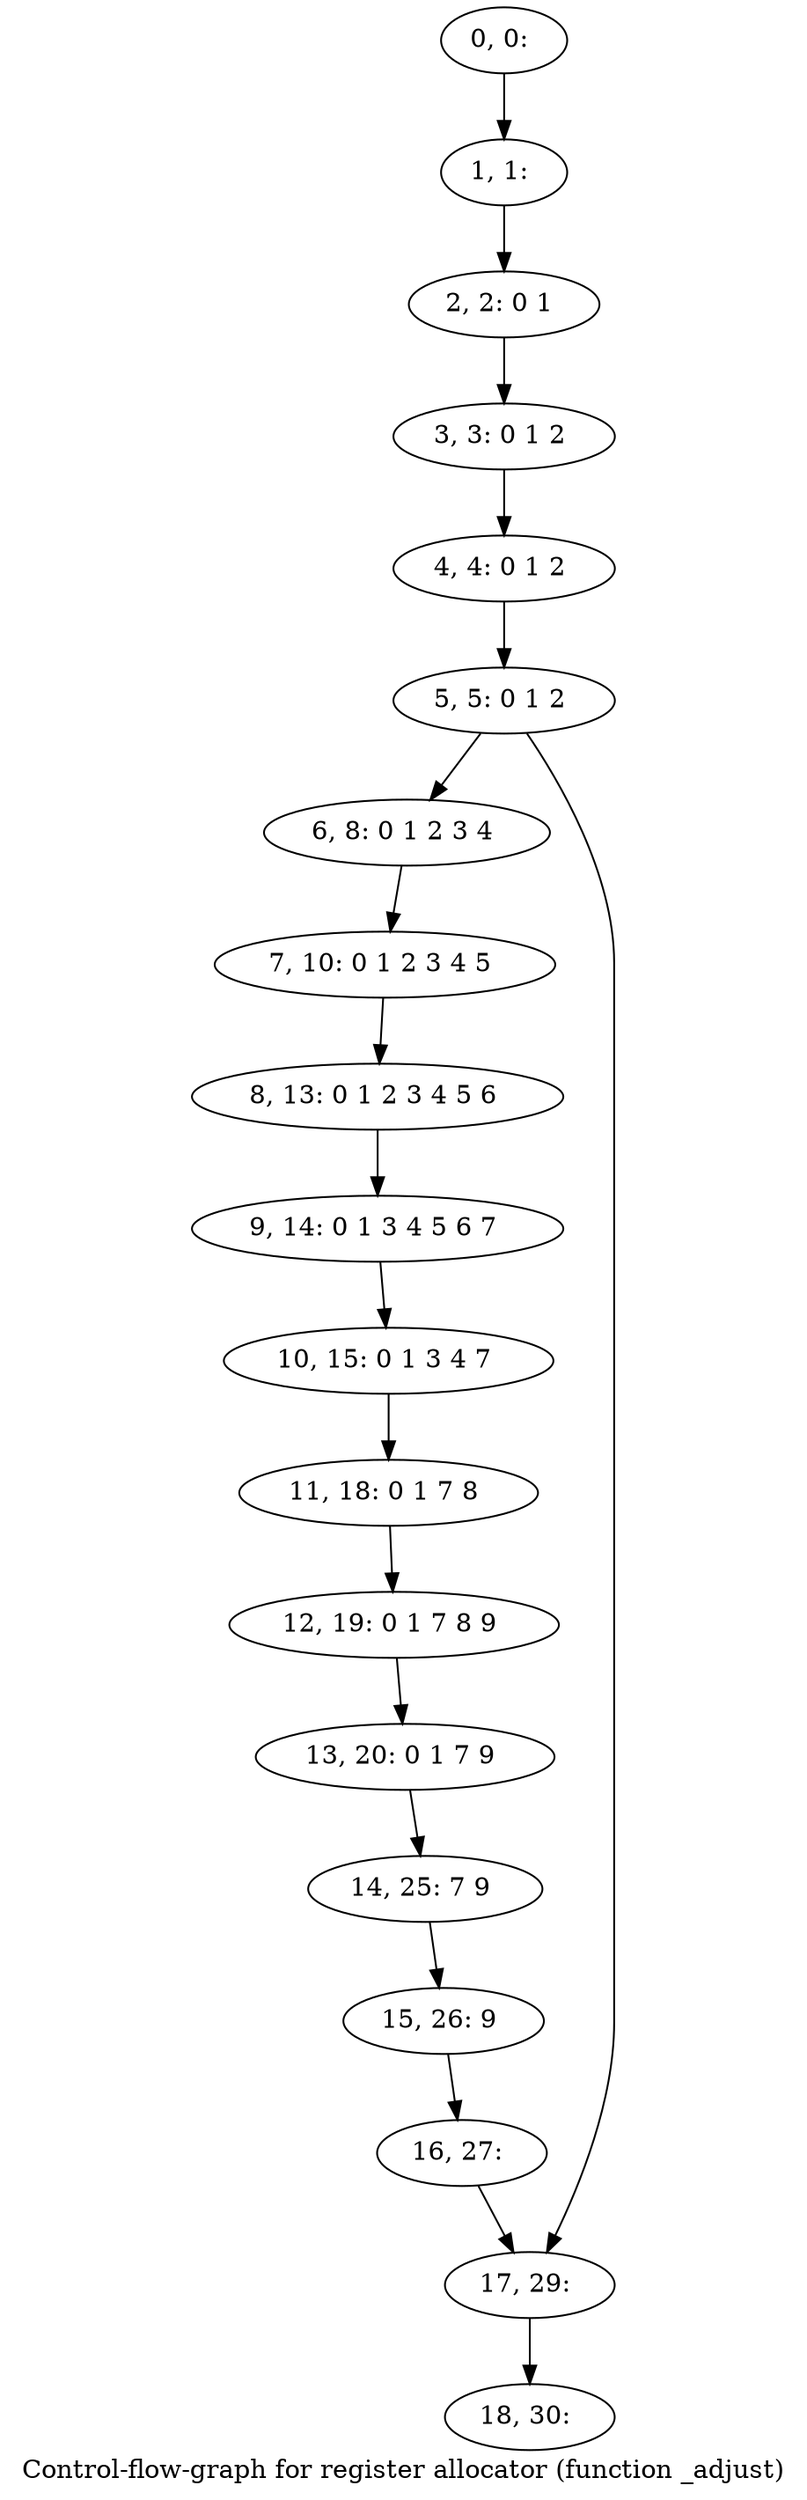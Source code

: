 digraph G {
graph [label="Control-flow-graph for register allocator (function _adjust)"]
0[label="0, 0: "];
1[label="1, 1: "];
2[label="2, 2: 0 1 "];
3[label="3, 3: 0 1 2 "];
4[label="4, 4: 0 1 2 "];
5[label="5, 5: 0 1 2 "];
6[label="6, 8: 0 1 2 3 4 "];
7[label="7, 10: 0 1 2 3 4 5 "];
8[label="8, 13: 0 1 2 3 4 5 6 "];
9[label="9, 14: 0 1 3 4 5 6 7 "];
10[label="10, 15: 0 1 3 4 7 "];
11[label="11, 18: 0 1 7 8 "];
12[label="12, 19: 0 1 7 8 9 "];
13[label="13, 20: 0 1 7 9 "];
14[label="14, 25: 7 9 "];
15[label="15, 26: 9 "];
16[label="16, 27: "];
17[label="17, 29: "];
18[label="18, 30: "];
0->1 ;
1->2 ;
2->3 ;
3->4 ;
4->5 ;
5->6 ;
5->17 ;
6->7 ;
7->8 ;
8->9 ;
9->10 ;
10->11 ;
11->12 ;
12->13 ;
13->14 ;
14->15 ;
15->16 ;
16->17 ;
17->18 ;
}
